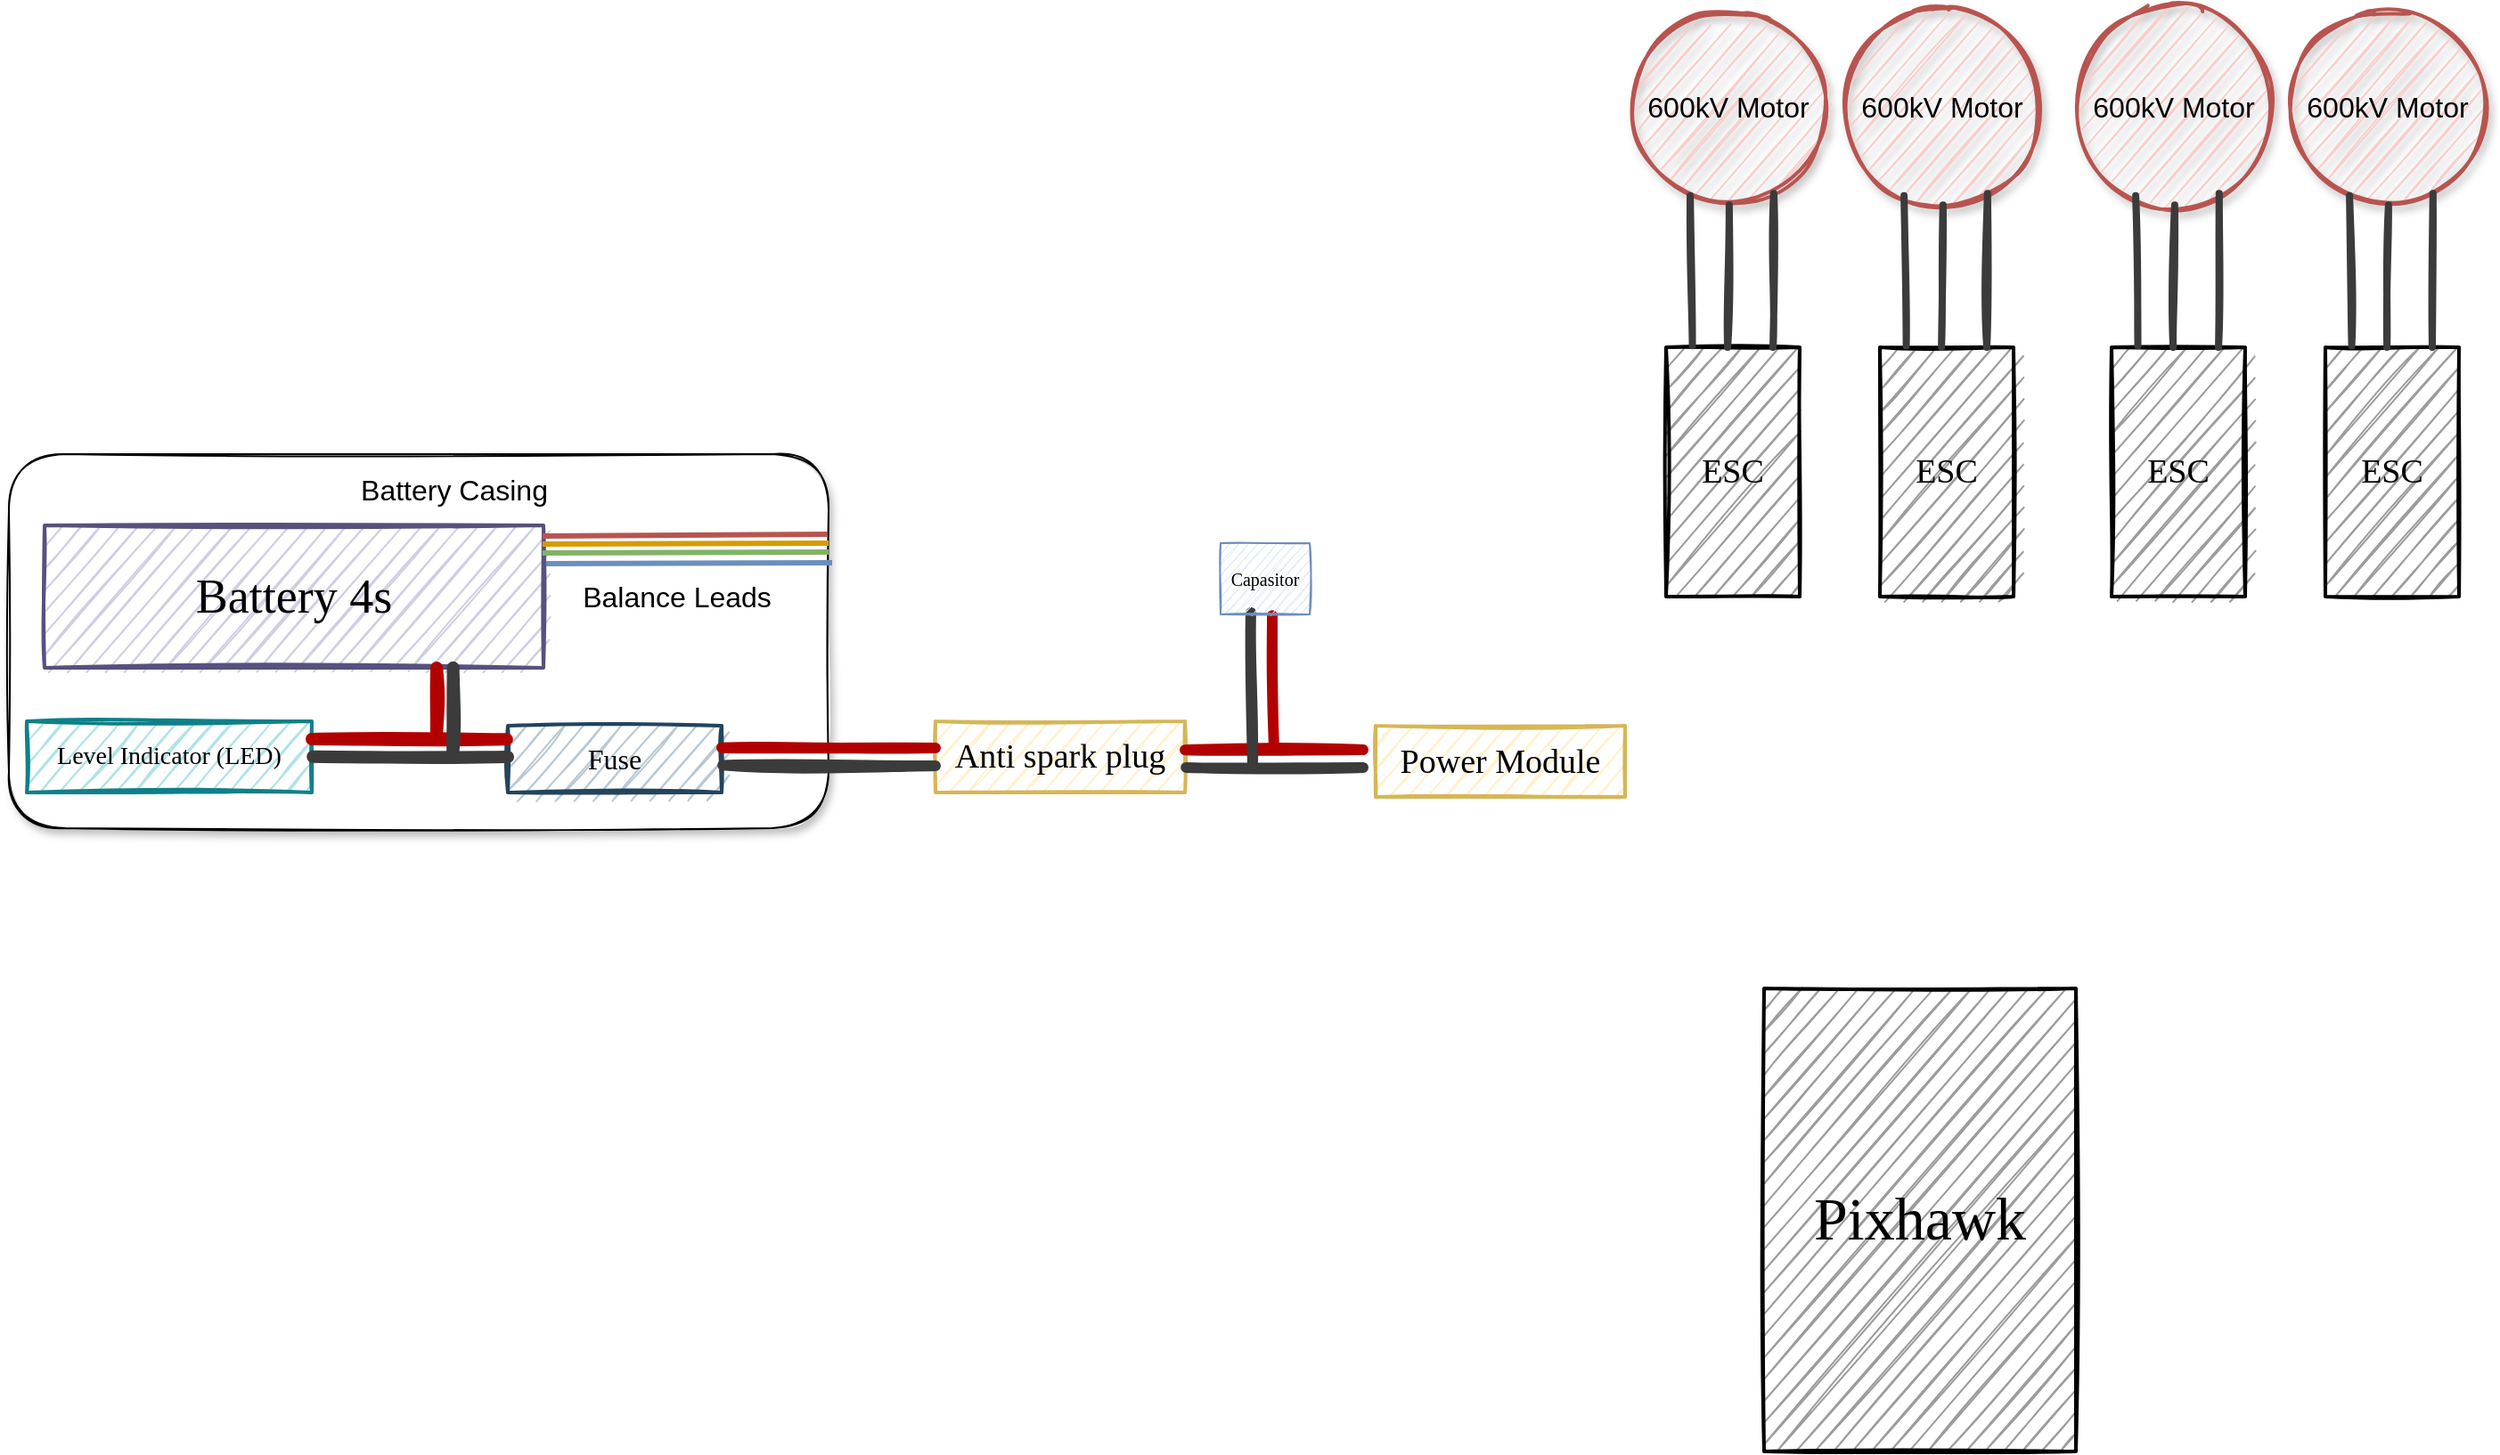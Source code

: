 <mxfile version="14.4.9" type="github">
  <diagram id="SXXWEeyV9By4NUEat3Ey" name="Page-1">
    <mxGraphModel dx="1416" dy="2680" grid="1" gridSize="10" guides="1" tooltips="1" connect="1" arrows="1" fold="1" page="1" pageScale="1" pageWidth="1654" pageHeight="1169" math="0" shadow="0">
      <root>
        <mxCell id="0" />
        <mxCell id="1" parent="0" />
        <mxCell id="7ekd8FyxpCXXgJrS_oEB-4" value="" style="rounded=1;whiteSpace=wrap;html=1;sketch=1;shadow=1;glass=0;" parent="1" vertex="1">
          <mxGeometry x="60" y="90" width="460" height="210" as="geometry" />
        </mxCell>
        <mxCell id="rGJi0qXOW82os7Kz2DqW-1" value="&lt;font face=&quot;Georgia&quot;&gt;&lt;span style=&quot;font-size: 27px&quot;&gt;Battery 4s&lt;/span&gt;&lt;/font&gt;" style="rounded=0;whiteSpace=wrap;html=1;glass=0;sketch=1;strokeWidth=2;shadow=0;fillStyle=hachure;fillColor=#d0cee2;strokeColor=#56517e;" parent="1" vertex="1">
          <mxGeometry x="80" y="130" width="280" height="80" as="geometry" />
        </mxCell>
        <mxCell id="7ekd8FyxpCXXgJrS_oEB-1" value="&lt;font face=&quot;Georgia&quot; style=&quot;font-size: 14px&quot;&gt;Level Indicator (LED)&lt;/font&gt;" style="rounded=0;whiteSpace=wrap;html=1;glass=0;sketch=1;strokeWidth=2;shadow=0;fillStyle=hachure;fillColor=#b0e3e6;strokeColor=#0e8088;" parent="1" vertex="1">
          <mxGeometry x="70" y="240" width="160" height="40" as="geometry" />
        </mxCell>
        <mxCell id="7ekd8FyxpCXXgJrS_oEB-3" value="&lt;font face=&quot;Georgia&quot; style=&quot;font-size: 16px&quot;&gt;Fuse&lt;/font&gt;" style="rounded=0;whiteSpace=wrap;html=1;glass=0;sketch=1;strokeWidth=2;shadow=0;fillStyle=hachure;fillColor=#bac8d3;strokeColor=#23445d;" parent="1" vertex="1">
          <mxGeometry x="340" y="242.5" width="120" height="37.5" as="geometry" />
        </mxCell>
        <mxCell id="7ekd8FyxpCXXgJrS_oEB-5" value="&lt;font style=&quot;font-size: 16px&quot;&gt;Battery Casing&lt;/font&gt;" style="text;html=1;strokeColor=none;fillColor=none;align=center;verticalAlign=middle;whiteSpace=wrap;rounded=0;shadow=0;sketch=0;" parent="1" vertex="1">
          <mxGeometry x="250" y="100" width="120" height="20" as="geometry" />
        </mxCell>
        <mxCell id="7ekd8FyxpCXXgJrS_oEB-2" value="&lt;font face=&quot;Georgia&quot; style=&quot;font-size: 19px&quot;&gt;Anti spark plug&lt;/font&gt;" style="rounded=0;whiteSpace=wrap;html=1;glass=0;sketch=1;strokeWidth=2;shadow=0;fillStyle=hachure;fillColor=#fff2cc;strokeColor=#d6b656;gradientColor=#ffd966;" parent="1" vertex="1">
          <mxGeometry x="580" y="240" width="140" height="40" as="geometry" />
        </mxCell>
        <mxCell id="7ekd8FyxpCXXgJrS_oEB-14" value="" style="endArrow=none;html=1;shadow=0;strokeColor=#b85450;strokeWidth=3;entryX=0.998;entryY=0.075;entryDx=0;entryDy=0;entryPerimeter=0;exitX=0.999;exitY=0.214;exitDx=0;exitDy=0;exitPerimeter=0;fillColor=#f8cecc;" parent="1" source="7ekd8FyxpCXXgJrS_oEB-4" target="rGJi0qXOW82os7Kz2DqW-1" edge="1">
          <mxGeometry width="50" height="50" relative="1" as="geometry">
            <mxPoint x="300" y="250" as="sourcePoint" />
            <mxPoint x="350" y="200" as="targetPoint" />
          </mxGeometry>
        </mxCell>
        <mxCell id="7ekd8FyxpCXXgJrS_oEB-16" value="" style="endArrow=none;html=1;shadow=0;strokeColor=#d79b00;strokeWidth=3;entryX=0.998;entryY=0.075;entryDx=0;entryDy=0;entryPerimeter=0;exitX=1;exitY=0.116;exitDx=0;exitDy=0;exitPerimeter=0;fillColor=#ffe6cc;" parent="1" edge="1">
          <mxGeometry width="50" height="50" relative="1" as="geometry">
            <mxPoint x="520.0" y="140.0" as="sourcePoint" />
            <mxPoint x="359.44" y="140.48" as="targetPoint" />
          </mxGeometry>
        </mxCell>
        <mxCell id="7ekd8FyxpCXXgJrS_oEB-17" value="" style="endArrow=none;html=1;shadow=0;strokeColor=#82b366;strokeWidth=3;entryX=0.998;entryY=0.075;entryDx=0;entryDy=0;entryPerimeter=0;exitX=1;exitY=0.116;exitDx=0;exitDy=0;exitPerimeter=0;fillColor=#d5e8d4;" parent="1" edge="1">
          <mxGeometry width="50" height="50" relative="1" as="geometry">
            <mxPoint x="520.0" y="145.0" as="sourcePoint" />
            <mxPoint x="359.44" y="145.48" as="targetPoint" />
          </mxGeometry>
        </mxCell>
        <mxCell id="7ekd8FyxpCXXgJrS_oEB-18" value="" style="endArrow=none;html=1;shadow=0;strokeColor=#6c8ebf;strokeWidth=3;entryX=0.998;entryY=0.075;entryDx=0;entryDy=0;entryPerimeter=0;exitX=1;exitY=0.116;exitDx=0;exitDy=0;exitPerimeter=0;fillColor=#dae8fc;" parent="1" edge="1">
          <mxGeometry width="50" height="50" relative="1" as="geometry">
            <mxPoint x="522.0" y="151.0" as="sourcePoint" />
            <mxPoint x="361.44" y="151.48" as="targetPoint" />
          </mxGeometry>
        </mxCell>
        <mxCell id="7ekd8FyxpCXXgJrS_oEB-19" value="&lt;font style=&quot;font-size: 16px&quot;&gt;Balance Leads&lt;/font&gt;" style="text;html=1;strokeColor=none;fillColor=none;align=center;verticalAlign=middle;whiteSpace=wrap;rounded=0;shadow=0;sketch=0;" parent="1" vertex="1">
          <mxGeometry x="375" y="160" width="120" height="20" as="geometry" />
        </mxCell>
        <mxCell id="7ekd8FyxpCXXgJrS_oEB-21" value="" style="endArrow=none;html=1;shadow=0;strokeColor=#B20000;strokeWidth=7;entryX=-0.005;entryY=0.204;entryDx=0;entryDy=0;exitX=1;exitY=0.25;exitDx=0;exitDy=0;entryPerimeter=0;fillColor=#e51400;sketch=1;" parent="1" source="7ekd8FyxpCXXgJrS_oEB-1" target="7ekd8FyxpCXXgJrS_oEB-3" edge="1">
          <mxGeometry width="50" height="50" relative="1" as="geometry">
            <mxPoint x="260" y="280" as="sourcePoint" />
            <mxPoint x="310" y="230" as="targetPoint" />
          </mxGeometry>
        </mxCell>
        <mxCell id="7ekd8FyxpCXXgJrS_oEB-22" value="" style="endArrow=none;html=1;shadow=0;strokeWidth=7;entryX=-0.005;entryY=0.204;entryDx=0;entryDy=0;exitX=1;exitY=0.25;exitDx=0;exitDy=0;entryPerimeter=0;fillColor=#f5f5f5;gradientColor=#b3b3b3;strokeColor=#3B3B3B;sketch=1;" parent="1" edge="1">
          <mxGeometry width="50" height="50" relative="1" as="geometry">
            <mxPoint x="230.6" y="259.86" as="sourcePoint" />
            <mxPoint x="340" y="260.01" as="targetPoint" />
          </mxGeometry>
        </mxCell>
        <mxCell id="7ekd8FyxpCXXgJrS_oEB-23" value="" style="endArrow=none;html=1;shadow=0;strokeWidth=7;entryX=0.819;entryY=0.999;entryDx=0;entryDy=0;entryPerimeter=0;fillColor=#f5f5f5;gradientColor=#b3b3b3;strokeColor=#3B3B3B;sketch=1;" parent="1" target="rGJi0qXOW82os7Kz2DqW-1" edge="1">
          <mxGeometry width="50" height="50" relative="1" as="geometry">
            <mxPoint x="309" y="260" as="sourcePoint" />
            <mxPoint x="350" y="270.01" as="targetPoint" />
          </mxGeometry>
        </mxCell>
        <mxCell id="7ekd8FyxpCXXgJrS_oEB-24" value="" style="endArrow=none;html=1;shadow=0;strokeWidth=7;entryX=0.819;entryY=0.999;entryDx=0;entryDy=0;entryPerimeter=0;fillColor=#e51400;strokeColor=#B20000;sketch=1;" parent="1" edge="1">
          <mxGeometry width="50" height="50" relative="1" as="geometry">
            <mxPoint x="299.88" y="250" as="sourcePoint" />
            <mxPoint x="300.04" y="210.0" as="targetPoint" />
          </mxGeometry>
        </mxCell>
        <mxCell id="7ekd8FyxpCXXgJrS_oEB-26" value="" style="endArrow=none;html=1;shadow=0;strokeColor=#B20000;strokeWidth=6;exitX=1;exitY=0.25;exitDx=0;exitDy=0;fillColor=#e51400;sketch=1;" parent="1" edge="1">
          <mxGeometry width="50" height="50" relative="1" as="geometry">
            <mxPoint x="460" y="254.83" as="sourcePoint" />
            <mxPoint x="580" y="255" as="targetPoint" />
          </mxGeometry>
        </mxCell>
        <mxCell id="7ekd8FyxpCXXgJrS_oEB-27" value="" style="endArrow=none;html=1;shadow=0;strokeWidth=6;exitX=1;exitY=0.25;exitDx=0;exitDy=0;fillColor=#f5f5f5;gradientColor=#b3b3b3;strokeColor=#3B3B3B;sketch=1;" parent="1" edge="1">
          <mxGeometry width="50" height="50" relative="1" as="geometry">
            <mxPoint x="460.6" y="264.69" as="sourcePoint" />
            <mxPoint x="580" y="265" as="targetPoint" />
          </mxGeometry>
        </mxCell>
        <mxCell id="7ekd8FyxpCXXgJrS_oEB-30" value="" style="endArrow=none;html=1;shadow=0;strokeColor=#B20000;strokeWidth=6;exitX=1;exitY=0.25;exitDx=0;exitDy=0;fillColor=#e51400;sketch=1;" parent="1" edge="1">
          <mxGeometry width="50" height="50" relative="1" as="geometry">
            <mxPoint x="720" y="256.08" as="sourcePoint" />
            <mxPoint x="820" y="256" as="targetPoint" />
          </mxGeometry>
        </mxCell>
        <mxCell id="7ekd8FyxpCXXgJrS_oEB-31" value="" style="endArrow=none;html=1;shadow=0;strokeWidth=6;exitX=1;exitY=0.25;exitDx=0;exitDy=0;fillColor=#f5f5f5;gradientColor=#b3b3b3;strokeColor=#3B3B3B;sketch=1;" parent="1" edge="1">
          <mxGeometry width="50" height="50" relative="1" as="geometry">
            <mxPoint x="720.6" y="265.94" as="sourcePoint" />
            <mxPoint x="820" y="266" as="targetPoint" />
          </mxGeometry>
        </mxCell>
        <mxCell id="7ekd8FyxpCXXgJrS_oEB-32" value="" style="endArrow=none;html=1;shadow=0;strokeColor=#B20000;strokeWidth=6;fillColor=#e51400;sketch=1;fontStyle=1;exitX=0.58;exitY=1.017;exitDx=0;exitDy=0;exitPerimeter=0;" parent="1" source="7ekd8FyxpCXXgJrS_oEB-35" edge="1">
          <mxGeometry width="50" height="50" relative="1" as="geometry">
            <mxPoint x="770" y="185" as="sourcePoint" />
            <mxPoint x="770" y="255" as="targetPoint" />
          </mxGeometry>
        </mxCell>
        <mxCell id="7ekd8FyxpCXXgJrS_oEB-33" value="" style="endArrow=none;html=1;shadow=0;strokeWidth=6;fillColor=#f5f5f5;gradientColor=#b3b3b3;strokeColor=#3B3B3B;sketch=1;fontStyle=1;exitX=0.34;exitY=0.975;exitDx=0;exitDy=0;exitPerimeter=0;" parent="1" source="7ekd8FyxpCXXgJrS_oEB-35" edge="1">
          <mxGeometry width="50" height="50" relative="1" as="geometry">
            <mxPoint x="758" y="180" as="sourcePoint" />
            <mxPoint x="758" y="265" as="targetPoint" />
          </mxGeometry>
        </mxCell>
        <mxCell id="7ekd8FyxpCXXgJrS_oEB-35" value="&lt;font face=&quot;Georgia&quot; style=&quot;font-size: 10px&quot;&gt;Capasitor&lt;/font&gt;" style="rounded=0;whiteSpace=wrap;html=1;glass=0;sketch=1;strokeWidth=1;shadow=0;fillStyle=hachure;fillColor=#dae8fc;strokeColor=#6c8ebf;" parent="1" vertex="1">
          <mxGeometry x="740" y="140" width="50" height="40" as="geometry" />
        </mxCell>
        <mxCell id="7ekd8FyxpCXXgJrS_oEB-38" value="&lt;font style=&quot;font-size: 16px&quot;&gt;600kV Motor&lt;/font&gt;" style="ellipse;whiteSpace=wrap;html=1;aspect=fixed;rounded=1;shadow=1;glass=0;sketch=1;strokeColor=#b85450;strokeWidth=2;fillColor=#f8cecc;" parent="1" vertex="1">
          <mxGeometry x="970" y="-160" width="110" height="110" as="geometry" />
        </mxCell>
        <mxCell id="7ekd8FyxpCXXgJrS_oEB-41" value="&lt;font face=&quot;Georgia&quot; style=&quot;font-size: 19px&quot;&gt;ESC&lt;/font&gt;" style="rounded=0;whiteSpace=wrap;html=1;glass=0;sketch=1;strokeWidth=2;shadow=0;fillStyle=hachure;fillColor=#9C9C9C;" parent="1" vertex="1">
          <mxGeometry x="990" y="30" width="75" height="140" as="geometry" />
        </mxCell>
        <mxCell id="7ekd8FyxpCXXgJrS_oEB-42" value="" style="endArrow=none;html=1;shadow=0;strokeColor=#3B3B3B;strokeWidth=4;entryX=0.305;entryY=0.953;entryDx=0;entryDy=0;entryPerimeter=0;exitX=0.197;exitY=-0.006;exitDx=0;exitDy=0;exitPerimeter=0;sketch=1;" parent="1" source="7ekd8FyxpCXXgJrS_oEB-41" target="7ekd8FyxpCXXgJrS_oEB-38" edge="1">
          <mxGeometry width="50" height="50" relative="1" as="geometry">
            <mxPoint x="970" y="50" as="sourcePoint" />
            <mxPoint x="1020" as="targetPoint" />
          </mxGeometry>
        </mxCell>
        <mxCell id="7ekd8FyxpCXXgJrS_oEB-43" value="" style="endArrow=none;html=1;shadow=0;strokeColor=#3B3B3B;strokeWidth=4;entryX=0.324;entryY=0.993;entryDx=0;entryDy=0;entryPerimeter=0;exitX=0.197;exitY=-0.006;exitDx=0;exitDy=0;exitPerimeter=0;sketch=1;" parent="1" edge="1">
          <mxGeometry width="50" height="50" relative="1" as="geometry">
            <mxPoint x="1024.565" y="30.0" as="sourcePoint" />
            <mxPoint x="1025.43" y="-49.93" as="targetPoint" />
          </mxGeometry>
        </mxCell>
        <mxCell id="7ekd8FyxpCXXgJrS_oEB-44" value="" style="endArrow=none;html=1;shadow=0;strokeColor=#3B3B3B;strokeWidth=4;entryX=0.731;entryY=0.942;entryDx=0;entryDy=0;entryPerimeter=0;exitX=0.197;exitY=-0.006;exitDx=0;exitDy=0;exitPerimeter=0;sketch=1;" parent="1" target="7ekd8FyxpCXXgJrS_oEB-38" edge="1">
          <mxGeometry width="50" height="50" relative="1" as="geometry">
            <mxPoint x="1050.005" y="30.0" as="sourcePoint" />
            <mxPoint x="1050.87" y="-49.93" as="targetPoint" />
          </mxGeometry>
        </mxCell>
        <mxCell id="7ekd8FyxpCXXgJrS_oEB-46" value="&lt;font style=&quot;font-size: 16px&quot;&gt;600kV Motor&lt;/font&gt;" style="ellipse;whiteSpace=wrap;html=1;aspect=fixed;rounded=1;shadow=1;glass=0;sketch=1;strokeColor=#b85450;strokeWidth=2;fillColor=#f8cecc;" parent="1" vertex="1">
          <mxGeometry x="1090" y="-160" width="110" height="110" as="geometry" />
        </mxCell>
        <mxCell id="7ekd8FyxpCXXgJrS_oEB-47" value="&lt;font face=&quot;Georgia&quot; style=&quot;font-size: 19px&quot;&gt;ESC&lt;/font&gt;" style="rounded=0;whiteSpace=wrap;html=1;glass=0;sketch=1;strokeWidth=2;shadow=0;fillStyle=hachure;fillColor=#9C9C9C;" parent="1" vertex="1">
          <mxGeometry x="1110" y="30" width="75" height="140" as="geometry" />
        </mxCell>
        <mxCell id="7ekd8FyxpCXXgJrS_oEB-48" value="" style="endArrow=none;html=1;shadow=0;strokeColor=#3B3B3B;strokeWidth=4;entryX=0.305;entryY=0.953;entryDx=0;entryDy=0;entryPerimeter=0;exitX=0.197;exitY=-0.006;exitDx=0;exitDy=0;exitPerimeter=0;sketch=1;" parent="1" source="7ekd8FyxpCXXgJrS_oEB-47" target="7ekd8FyxpCXXgJrS_oEB-46" edge="1">
          <mxGeometry width="50" height="50" relative="1" as="geometry">
            <mxPoint x="1090" y="50" as="sourcePoint" />
            <mxPoint x="1140" as="targetPoint" />
          </mxGeometry>
        </mxCell>
        <mxCell id="7ekd8FyxpCXXgJrS_oEB-49" value="" style="endArrow=none;html=1;shadow=0;strokeColor=#3B3B3B;strokeWidth=4;entryX=0.324;entryY=0.993;entryDx=0;entryDy=0;entryPerimeter=0;exitX=0.197;exitY=-0.006;exitDx=0;exitDy=0;exitPerimeter=0;sketch=1;" parent="1" edge="1">
          <mxGeometry width="50" height="50" relative="1" as="geometry">
            <mxPoint x="1144.565" y="30.0" as="sourcePoint" />
            <mxPoint x="1145.43" y="-49.93" as="targetPoint" />
          </mxGeometry>
        </mxCell>
        <mxCell id="7ekd8FyxpCXXgJrS_oEB-50" value="" style="endArrow=none;html=1;shadow=0;strokeColor=#3B3B3B;strokeWidth=4;entryX=0.731;entryY=0.942;entryDx=0;entryDy=0;entryPerimeter=0;exitX=0.197;exitY=-0.006;exitDx=0;exitDy=0;exitPerimeter=0;sketch=1;" parent="1" target="7ekd8FyxpCXXgJrS_oEB-46" edge="1">
          <mxGeometry width="50" height="50" relative="1" as="geometry">
            <mxPoint x="1170.005" y="30.0" as="sourcePoint" />
            <mxPoint x="1170.87" y="-49.93" as="targetPoint" />
          </mxGeometry>
        </mxCell>
        <mxCell id="7ekd8FyxpCXXgJrS_oEB-51" value="&lt;font style=&quot;font-size: 16px&quot;&gt;600kV Motor&lt;/font&gt;" style="ellipse;whiteSpace=wrap;html=1;aspect=fixed;rounded=1;shadow=1;glass=0;sketch=1;strokeColor=#b85450;strokeWidth=2;fillColor=#f8cecc;" parent="1" vertex="1">
          <mxGeometry x="1220" y="-160" width="110" height="110" as="geometry" />
        </mxCell>
        <mxCell id="7ekd8FyxpCXXgJrS_oEB-52" value="&lt;font face=&quot;Georgia&quot; style=&quot;font-size: 19px&quot;&gt;ESC&lt;/font&gt;" style="rounded=0;whiteSpace=wrap;html=1;glass=0;sketch=1;strokeWidth=2;shadow=0;fillStyle=hachure;fillColor=#9C9C9C;" parent="1" vertex="1">
          <mxGeometry x="1240" y="30" width="75" height="140" as="geometry" />
        </mxCell>
        <mxCell id="7ekd8FyxpCXXgJrS_oEB-53" value="" style="endArrow=none;html=1;shadow=0;strokeColor=#3B3B3B;strokeWidth=4;entryX=0.305;entryY=0.953;entryDx=0;entryDy=0;entryPerimeter=0;exitX=0.197;exitY=-0.006;exitDx=0;exitDy=0;exitPerimeter=0;sketch=1;" parent="1" source="7ekd8FyxpCXXgJrS_oEB-52" target="7ekd8FyxpCXXgJrS_oEB-51" edge="1">
          <mxGeometry width="50" height="50" relative="1" as="geometry">
            <mxPoint x="1220" y="50" as="sourcePoint" />
            <mxPoint x="1270" as="targetPoint" />
          </mxGeometry>
        </mxCell>
        <mxCell id="7ekd8FyxpCXXgJrS_oEB-54" value="" style="endArrow=none;html=1;shadow=0;strokeColor=#3B3B3B;strokeWidth=4;entryX=0.324;entryY=0.993;entryDx=0;entryDy=0;entryPerimeter=0;exitX=0.197;exitY=-0.006;exitDx=0;exitDy=0;exitPerimeter=0;sketch=1;" parent="1" edge="1">
          <mxGeometry width="50" height="50" relative="1" as="geometry">
            <mxPoint x="1274.565" y="30.0" as="sourcePoint" />
            <mxPoint x="1275.43" y="-49.93" as="targetPoint" />
          </mxGeometry>
        </mxCell>
        <mxCell id="7ekd8FyxpCXXgJrS_oEB-55" value="" style="endArrow=none;html=1;shadow=0;strokeColor=#3B3B3B;strokeWidth=4;entryX=0.731;entryY=0.942;entryDx=0;entryDy=0;entryPerimeter=0;exitX=0.197;exitY=-0.006;exitDx=0;exitDy=0;exitPerimeter=0;sketch=1;" parent="1" target="7ekd8FyxpCXXgJrS_oEB-51" edge="1">
          <mxGeometry width="50" height="50" relative="1" as="geometry">
            <mxPoint x="1300.005" y="30.0" as="sourcePoint" />
            <mxPoint x="1300.87" y="-49.93" as="targetPoint" />
          </mxGeometry>
        </mxCell>
        <mxCell id="7ekd8FyxpCXXgJrS_oEB-56" value="&lt;font style=&quot;font-size: 16px&quot;&gt;600kV Motor&lt;/font&gt;" style="ellipse;whiteSpace=wrap;html=1;aspect=fixed;rounded=1;shadow=1;glass=0;sketch=1;strokeColor=#b85450;strokeWidth=2;fillColor=#f8cecc;" parent="1" vertex="1">
          <mxGeometry x="1340" y="-160" width="110" height="110" as="geometry" />
        </mxCell>
        <mxCell id="7ekd8FyxpCXXgJrS_oEB-57" value="&lt;font face=&quot;Georgia&quot; style=&quot;font-size: 19px&quot;&gt;ESC&lt;/font&gt;" style="rounded=0;whiteSpace=wrap;html=1;glass=0;sketch=1;strokeWidth=2;shadow=0;fillStyle=hachure;fillColor=#9C9C9C;" parent="1" vertex="1">
          <mxGeometry x="1360" y="30" width="75" height="140" as="geometry" />
        </mxCell>
        <mxCell id="7ekd8FyxpCXXgJrS_oEB-58" value="" style="endArrow=none;html=1;shadow=0;strokeColor=#3B3B3B;strokeWidth=4;entryX=0.305;entryY=0.953;entryDx=0;entryDy=0;entryPerimeter=0;exitX=0.197;exitY=-0.006;exitDx=0;exitDy=0;exitPerimeter=0;sketch=1;" parent="1" source="7ekd8FyxpCXXgJrS_oEB-57" target="7ekd8FyxpCXXgJrS_oEB-56" edge="1">
          <mxGeometry width="50" height="50" relative="1" as="geometry">
            <mxPoint x="1340" y="50" as="sourcePoint" />
            <mxPoint x="1390" as="targetPoint" />
          </mxGeometry>
        </mxCell>
        <mxCell id="7ekd8FyxpCXXgJrS_oEB-59" value="" style="endArrow=none;html=1;shadow=0;strokeColor=#3B3B3B;strokeWidth=4;entryX=0.324;entryY=0.993;entryDx=0;entryDy=0;entryPerimeter=0;exitX=0.197;exitY=-0.006;exitDx=0;exitDy=0;exitPerimeter=0;sketch=1;" parent="1" edge="1">
          <mxGeometry width="50" height="50" relative="1" as="geometry">
            <mxPoint x="1394.565" y="30.0" as="sourcePoint" />
            <mxPoint x="1395.43" y="-49.93" as="targetPoint" />
          </mxGeometry>
        </mxCell>
        <mxCell id="7ekd8FyxpCXXgJrS_oEB-60" value="" style="endArrow=none;html=1;shadow=0;strokeColor=#3B3B3B;strokeWidth=4;entryX=0.731;entryY=0.942;entryDx=0;entryDy=0;entryPerimeter=0;exitX=0.197;exitY=-0.006;exitDx=0;exitDy=0;exitPerimeter=0;sketch=1;" parent="1" target="7ekd8FyxpCXXgJrS_oEB-56" edge="1">
          <mxGeometry width="50" height="50" relative="1" as="geometry">
            <mxPoint x="1420.005" y="30.0" as="sourcePoint" />
            <mxPoint x="1420.87" y="-49.93" as="targetPoint" />
          </mxGeometry>
        </mxCell>
        <mxCell id="7ekd8FyxpCXXgJrS_oEB-61" value="&lt;font face=&quot;Georgia&quot; style=&quot;font-size: 19px&quot;&gt;Power Module&lt;/font&gt;" style="rounded=0;whiteSpace=wrap;html=1;glass=0;sketch=1;strokeWidth=2;shadow=0;fillStyle=hachure;fillColor=#fff2cc;strokeColor=#d6b656;gradientColor=#ffd966;" parent="1" vertex="1">
          <mxGeometry x="827" y="242.5" width="140" height="40" as="geometry" />
        </mxCell>
        <mxCell id="yAz5WDHjK0ZlUlyN2fcw-1" value="&lt;font face=&quot;Georgia&quot; style=&quot;font-size: 34px&quot;&gt;Pixhawk&lt;/font&gt;" style="rounded=0;whiteSpace=wrap;html=1;glass=0;sketch=1;strokeWidth=2;shadow=0;fillStyle=hachure;fillColor=#9C9C9C;" vertex="1" parent="1">
          <mxGeometry x="1045" y="390" width="175" height="260" as="geometry" />
        </mxCell>
      </root>
    </mxGraphModel>
  </diagram>
</mxfile>
